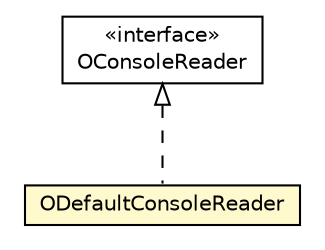 #!/usr/local/bin/dot
#
# Class diagram 
# Generated by UMLGraph version R5_6-24-gf6e263 (http://www.umlgraph.org/)
#

digraph G {
	edge [fontname="Helvetica",fontsize=10,labelfontname="Helvetica",labelfontsize=10];
	node [fontname="Helvetica",fontsize=10,shape=plaintext];
	nodesep=0.25;
	ranksep=0.5;
	// com.orientechnologies.common.console.ODefaultConsoleReader
	c2625110 [label=<<table title="com.orientechnologies.common.console.ODefaultConsoleReader" border="0" cellborder="1" cellspacing="0" cellpadding="2" port="p" bgcolor="lemonChiffon" href="./ODefaultConsoleReader.html">
		<tr><td><table border="0" cellspacing="0" cellpadding="1">
<tr><td align="center" balign="center"> ODefaultConsoleReader </td></tr>
		</table></td></tr>
		</table>>, URL="./ODefaultConsoleReader.html", fontname="Helvetica", fontcolor="black", fontsize=10.0];
	// com.orientechnologies.common.console.OConsoleReader
	c2625112 [label=<<table title="com.orientechnologies.common.console.OConsoleReader" border="0" cellborder="1" cellspacing="0" cellpadding="2" port="p" href="./OConsoleReader.html">
		<tr><td><table border="0" cellspacing="0" cellpadding="1">
<tr><td align="center" balign="center"> &#171;interface&#187; </td></tr>
<tr><td align="center" balign="center"> OConsoleReader </td></tr>
		</table></td></tr>
		</table>>, URL="./OConsoleReader.html", fontname="Helvetica", fontcolor="black", fontsize=10.0];
	//com.orientechnologies.common.console.ODefaultConsoleReader implements com.orientechnologies.common.console.OConsoleReader
	c2625112:p -> c2625110:p [dir=back,arrowtail=empty,style=dashed];
}

